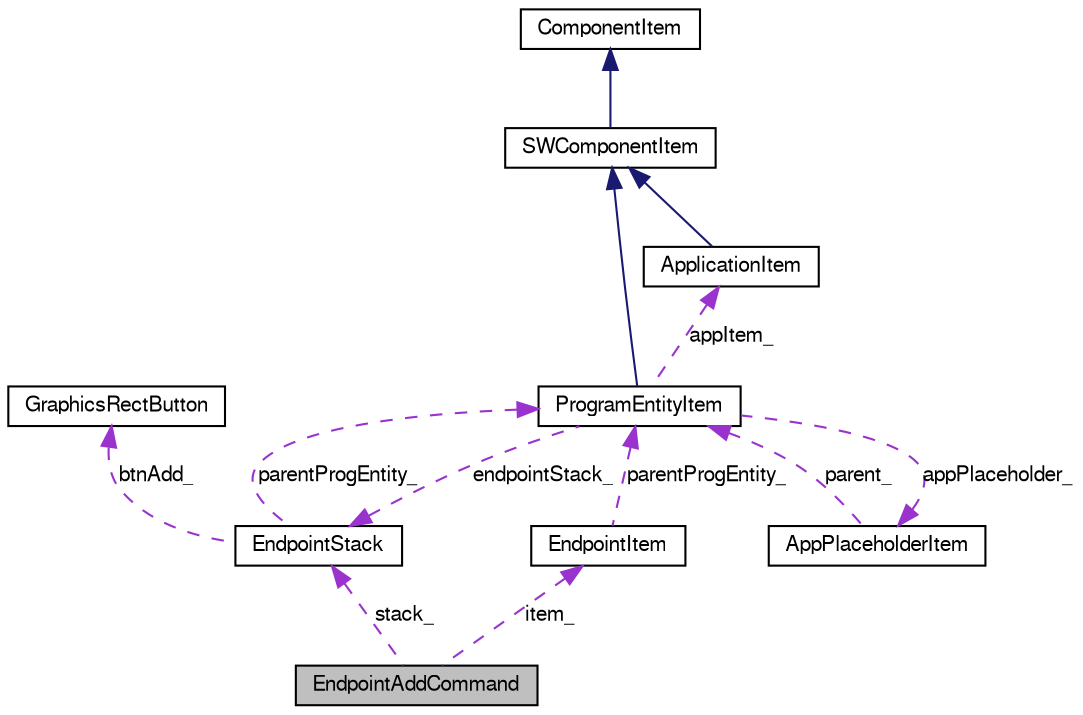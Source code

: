 digraph G
{
  bgcolor="transparent";
  edge [fontname="FreeSans",fontsize=10,labelfontname="FreeSans",labelfontsize=10];
  node [fontname="FreeSans",fontsize=10,shape=record];
  Node1 [label="EndpointAddCommand",height=0.2,width=0.4,color="black", fillcolor="grey75", style="filled" fontcolor="black"];
  Node2 -> Node1 [dir=back,color="darkorchid3",fontsize=10,style="dashed",label="item_",fontname="FreeSans"];
  Node2 [label="EndpointItem",height=0.2,width=0.4,color="black",URL="$class_endpoint_item.html",tooltip="EndpointItem class."];
  Node3 -> Node2 [dir=back,color="darkorchid3",fontsize=10,style="dashed",label="parentProgEntity_",fontname="FreeSans"];
  Node3 [label="ProgramEntityItem",height=0.2,width=0.4,color="black",URL="$class_program_entity_item.html",tooltip="ProgramEntityItem class."];
  Node4 -> Node3 [dir=back,color="midnightblue",fontsize=10,style="solid",fontname="FreeSans"];
  Node4 [label="SWComponentItem",height=0.2,width=0.4,color="black",URL="$class_s_w_component_item.html",tooltip="SWComponentItem class."];
  Node5 -> Node4 [dir=back,color="midnightblue",fontsize=10,style="solid",fontname="FreeSans"];
  Node5 [label="ComponentItem",height=0.2,width=0.4,color="black",URL="$class_component_item.html",tooltip="ComponentItem class."];
  Node6 -> Node3 [dir=back,color="darkorchid3",fontsize=10,style="dashed",label="appItem_",fontname="FreeSans"];
  Node6 [label="ApplicationItem",height=0.2,width=0.4,color="black",URL="$class_application_item.html",tooltip="ApplicationItem class."];
  Node4 -> Node6 [dir=back,color="midnightblue",fontsize=10,style="solid",fontname="FreeSans"];
  Node7 -> Node3 [dir=back,color="darkorchid3",fontsize=10,style="dashed",label="appPlaceholder_",fontname="FreeSans"];
  Node7 [label="AppPlaceholderItem",height=0.2,width=0.4,color="black",URL="$class_app_placeholder_item.html",tooltip="AppPlaceholderItem class."];
  Node3 -> Node7 [dir=back,color="darkorchid3",fontsize=10,style="dashed",label="parent_",fontname="FreeSans"];
  Node8 -> Node3 [dir=back,color="darkorchid3",fontsize=10,style="dashed",label="endpointStack_",fontname="FreeSans"];
  Node8 [label="EndpointStack",height=0.2,width=0.4,color="black",URL="$class_endpoint_stack.html",tooltip="EndpointStack class."];
  Node3 -> Node8 [dir=back,color="darkorchid3",fontsize=10,style="dashed",label="parentProgEntity_",fontname="FreeSans"];
  Node9 -> Node8 [dir=back,color="darkorchid3",fontsize=10,style="dashed",label="btnAdd_",fontname="FreeSans"];
  Node9 [label="GraphicsRectButton",height=0.2,width=0.4,color="black",URL="$class_graphics_rect_button.html",tooltip="GraphicsRectButton class."];
  Node8 -> Node1 [dir=back,color="darkorchid3",fontsize=10,style="dashed",label="stack_",fontname="FreeSans"];
}
